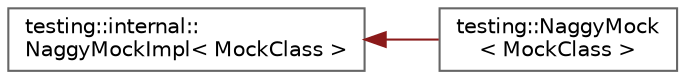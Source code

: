 digraph "Graphical Class Hierarchy"
{
 // LATEX_PDF_SIZE
  bgcolor="transparent";
  edge [fontname=Helvetica,fontsize=10,labelfontname=Helvetica,labelfontsize=10];
  node [fontname=Helvetica,fontsize=10,shape=box,height=0.2,width=0.4];
  rankdir="LR";
  Node0 [id="Node000000",label="testing::internal::\lNaggyMockImpl\< MockClass \>",height=0.2,width=0.4,color="grey40", fillcolor="white", style="filled",URL="$classtesting_1_1internal_1_1_naggy_mock_impl.html",tooltip=" "];
  Node0 -> Node1 [id="edge199_Node000000_Node000001",dir="back",color="firebrick4",style="solid",tooltip=" "];
  Node1 [id="Node000001",label="testing::NaggyMock\l\< MockClass \>",height=0.2,width=0.4,color="grey40", fillcolor="white", style="filled",URL="$classtesting_1_1_naggy_mock.html",tooltip=" "];
}
